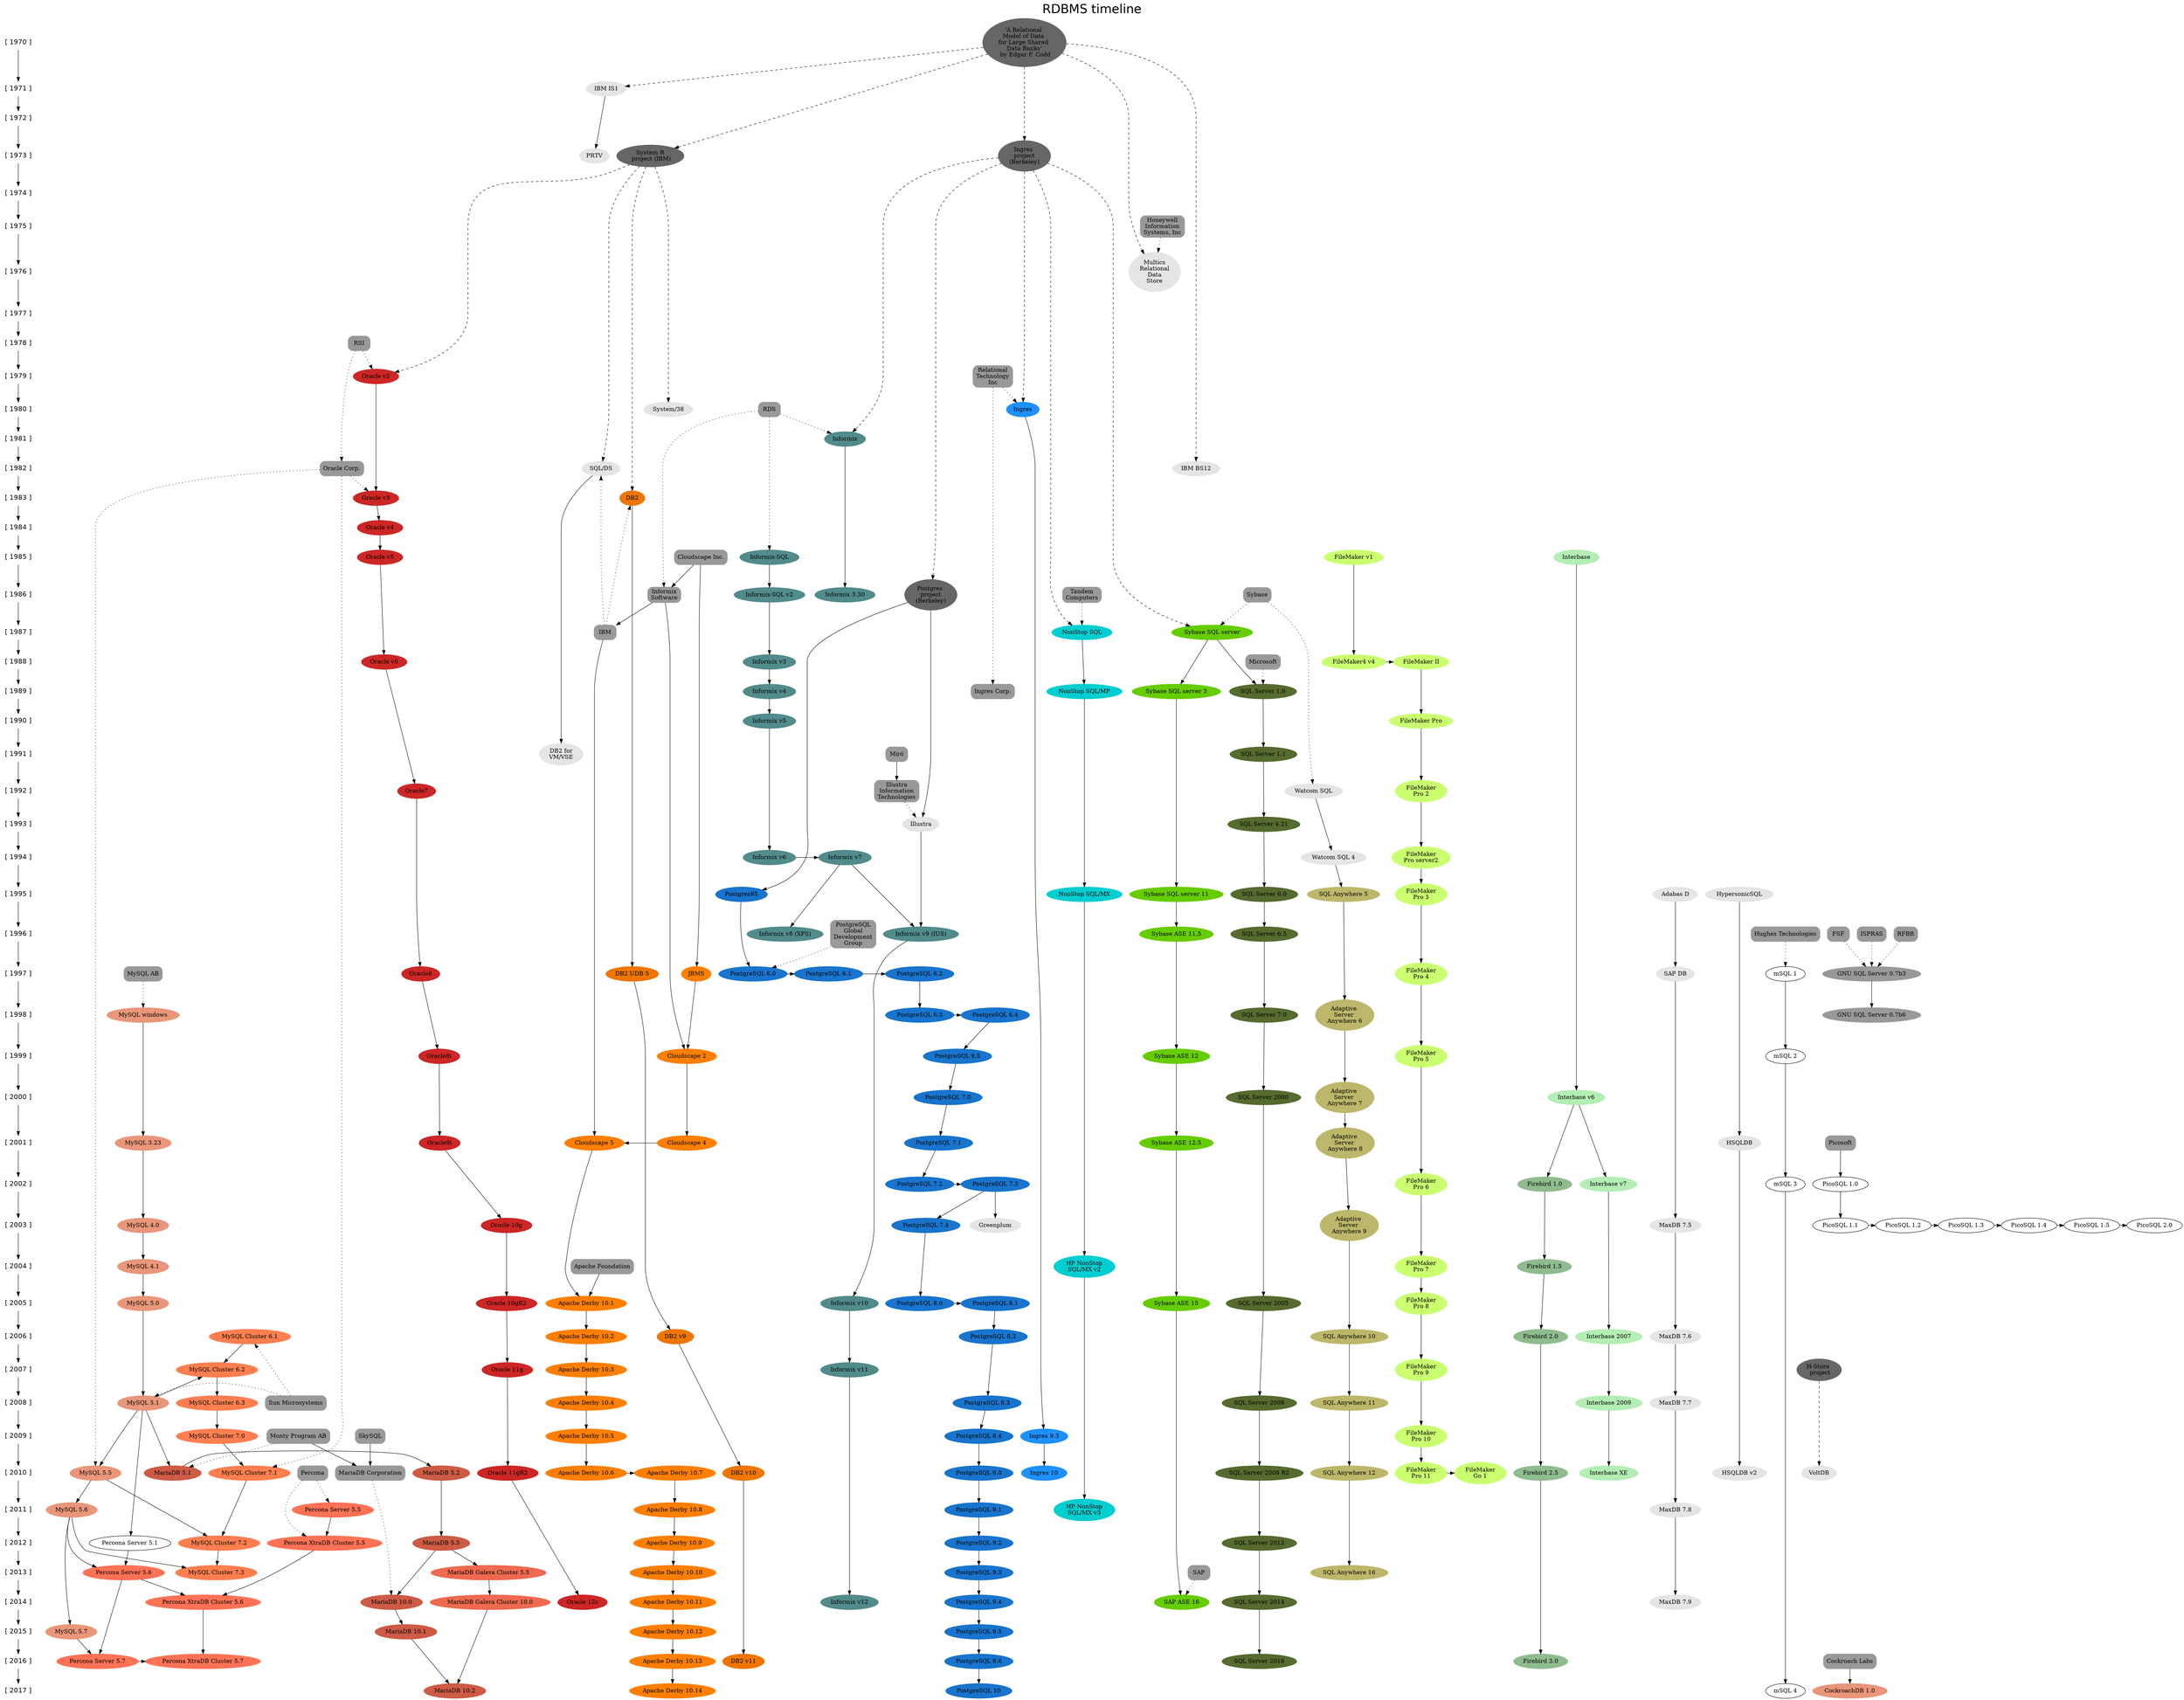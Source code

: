 /*
 * RDBMS timeline
 *
 * Author: Rafael Martinez Guerrero / PostgreSQL-es
 * E-mail: rafael@postgresql.org.es
 * Web: http://www.postgresql.org.es/
 *
 * GIT repository: http://www.github.com/rafaelma/rdbms-timeline
 *
 * The intention of the original project is to create a timeline diagram with
 * information about the main RDBMSs since the 70' up until now.
 *
 * This fork aims to make the original work a bit more complete, with
 * particular emphasis on open source RDBMSs.
 *
 * This is a work in progress. If you have information which can make
 * this diagram better, please do not hesitate to contact me or send a
 * patch via GitHub.
 */

digraph RDBMS_timeline {
K=4;
imap=yes;
rankdir=TB;
ratio=fill;

graph [
 fontname = "Helvetica"
 fontsize=30
 label="RDBMS timeline"
 labelloc=t
]

/* 
 * *********************
 *  Rank - definitions
 * *********************
*/

 {rank=same; "[ 1970 ]" "'A Relational \nModel of Data \nfor Large Shared \nData Banks'\n by Edgar F. Codd"}
 {rank=same; "[ 1971 ]" "IBM IS1"}
 {rank=same; "[ 1972 ]" }
 {rank=same; "[ 1973 ]" "PRTV" "System R\n project (IBM)" "Ingres \nproject\n(Berkeley)"}
 {rank=same; "[ 1974 ]" }
 {rank=same; "[ 1975 ]" }
 {rank=same; "[ 1976 ]" "Multics\nRelational\nData\nStore"}
 {rank=same; "[ 1977 ]" }
 {rank=same; "[ 1978 ]" }
 {rank=same; "[ 1979 ]" "Oracle v2"}
 {rank=same; "[ 1980 ]" "Ingres" "System/38"}
 {rank=same; "[ 1981 ]" "Informix"}
 {rank=same; "[ 1982 ]" "IBM BS12" "Oracle Corp." "SQL/DS"}
 {rank=same; "[ 1983 ]" "DB2" "Oracle v3"}
 {rank=same; "[ 1984 ]" "Oracle v4"}
 {rank=same; "[ 1985 ]" "FileMaker v1" "Informix-SQL" "Interbase" "Oracle v5"}
 {rank=same; "[ 1986 ]" "Informix\nSoftware" "Informix-SQL v2" "Informix 3.30" "Postgres \nproject\n(Berkeley)"}
 {rank=same; "[ 1987 ]" "NonStop SQL" "Sybase SQL server"}
 {rank=same; "[ 1988 ]" "FileMaker4 v4" "FileMaker II" "Informix v3" "Oracle v6"}
 {rank=same; "[ 1989 ]" "Informix v4" "Ingres Corp." "NonStop SQL/MP" "SQL Server 1.0" "Sybase SQL server 3"}
 {rank=same; "[ 1990 ]" "FileMaker Pro" "Informix v5"}
 {rank=same; "[ 1991 ]"  "DB2 for\nVM/VSE" "SQL Server 1.1"}
 {rank=same; "[ 1992 ]" "FileMaker\nPro 2" "Oracle7" "Watcom SQL"}
 {rank=same; "[ 1993 ]" "Illustra" "SQL Server 4.21"}
 {rank=same; "[ 1994 ]" "FileMaker\nPro server2" "Informix v6" "Informix v7" "Watcom SQL 4"}
 {rank=same; "[ 1995 ]" "Adabas D" "FileMaker\nPro 3" "HypersonicSQL" "NonStop SQL/MX" "Postgres95" "SQL Anywhere 5" "SQL Server 6.0" "Sybase SQL server 11"}
 {rank=same; "[ 1996 ]" "Informix v8 (XPS)" "Informix v9 (IUS)" "SQL Server 6.5" "Sybase ASE 11.5"}
 {rank=same; "[ 1997 ]" "DB2 UDB 5" "FileMaker\nPro 4" "PostgreSQL 6.0" "PostgreSQL 6.1" "PostgreSQL 6.2" "Oracle8" "SAP DB" "mSQL 1" "JBMS" "GNU SQL Server 0.7b3"}
 {rank=same; "[ 1998 ]" "Adaptive \nServer \nAnywhere 6" "MySQL windows" "PostgreSQL 6.3" "PostgreSQL 6.4" "SQL Server 7.0" "GNU SQL Server 0.7b6"}
 {rank=same; "[ 1999 ]" "FileMaker\nPro 5" "PostgreSQL 6.5" "Oracle8i" "Sybase ASE 12" "mSQL 2" "Cloudscape 2"}
 {rank=same; "[ 2000 ]" "Adaptive \nServer \nAnywhere 7" "Interbase v6" "PostgreSQL 7.0" "SQL Server 2000"}
 {rank=same; "[ 2001 ]" "Adaptive \nServer \nAnywhere 8" "HSQLDB" "MySQL 3.23" "Oracle9i" "PostgreSQL 7.1" "Sybase ASE 12.5" "Cloudscape 4" "Cloudscape 5"}
 {rank=same; "[ 2002 ]" "FileMaker\nPro 6" "Firebird 1.0" "Interbase v7" "PostgreSQL 7.2" "PostgreSQL 7.3" "mSQL 3" "PicoSQL 1.0"}
 {rank=same; "[ 2003 ]" "Adaptive \nServer \nAnywhere 9" "Greenplum" "MaxDB 7.5" "MySQL 4.0" "PostgreSQL 7.4" "Oracle 10g" "PicoSQL 1.1" "PicoSQL 1.2" "PicoSQL 1.3" "PicoSQL 1.4" "PicoSQL 1.5" "PicoSQL 2.0"}
 {rank=same; "[ 2004 ]" "FileMaker\nPro 7" "MySQL 4.1" "HP NonStop\nSQL/MX v2" "Firebird 1.5"}
 {rank=same; "[ 2005 ]" "FileMaker\nPro 8" "Informix v10" "MySQL 5.0" "PostgreSQL 8.0" "PostgreSQL 8.1" "Oracle 10gR2" "SQL Server 2005" "Sybase ASE 15" "Apache Derby 10.1"}
 {rank=same; "[ 2006 ]" "Firebird 2.0" "Interbase 2007" "MaxDB 7.6" "SQL Anywhere 10" "DB2 v9" "PostgreSQL 8.2" "MySQL Cluster 6.1" "Apache Derby 10.2"}
 {rank=same; "[ 2007 ]" "FileMaker\nPro 9" "H-Store \n project" "Informix v11" "Oracle 11g" "MySQL Cluster 6.2" "Apache Derby 10.3"}
 {rank=same; "[ 2008 ]" "Interbase 2009" "MySQL 5.1" "PostgreSQL 8.3" "MaxDB 7.7" "SQL Anywhere 11" "SQL Server 2008" "Sun Microsystems" "MySQL Cluster 6.3" "Apache Derby 10.4"}
 {rank=same; "[ 2009 ]" "FileMaker\nPro 10" "Ingres 9.3" "PostgreSQL 8.4" "MySQL Cluster 7.0" "Apache Derby 10.5"}
 {rank=same; "[ 2010 ]" "FileMaker\nPro 11" "FileMaker\nGo 1" "HSQLDB v2" "Interbase XE" "SQL Anywhere 12" "DB2 v10" "Ingres 10" "MariaDB 5.1" "MariaDB 5.2" "MySQL 5.5" "Oracle 11gR2" "PostgreSQL 9.0" "SQL Server 2008 R2" "VoltDB" "MySQL Cluster 7.1" "Firebird 2.5" "Apache Derby 10.6" "Apache Derby 10.7"}
 {rank=same; "[ 2011 ]" "HP NonStop\nSQL/MX v3" "MySQL 5.6" "Percona Server 5.5" "PostgreSQL 9.1" "Apache Derby 10.8"}
 {rank=same; "[ 2012 ]" "MariaDB 5.5" "PostgreSQL 9.2" "SQL Server 2012" "Percona XtraDB Cluster 5.5" "MySQL Cluster 7.2" "Apache Derby 10.9"}
 {rank=same; "[ 2013 ]" "SQL Anywhere 16" "PostgreSQL 9.3" "MariaDB Galera Cluster 5.5" "MySQL Cluster 7.3" "Percona Server 5.6" "Apache Derby 10.10"}
 {rank=same; "[ 2014 ]" "MariaDB 10.0" "MariaDB Galera Cluster 10.0" "Percona XtraDB Cluster 5.6" "PostgreSQL 9.4" "SQL Server 2014" "Oracle 12c" "SAP ASE 16" "Informix v12" "MaxDB 7.9" "Apache Derby 10.11"}
 {rank=same; "[ 2015 ]" "MariaDB 10.1" "MySQL 5.7" "PostgreSQL 9.5" "Apache Derby 10.12"}
 {rank=same; "[ 2016 ]" "Percona Server 5.7" "Percona XtraDB Cluster 5.7" "PostgreSQL 9.6" "Firebird 3.0" "SQL Server 2016"  "DB2 v11" "Apache Derby 10.13"}
 {rank=same; "[ 2017 ]" "CockroachDB 1.0" "MariaDB 10.2" "PostgreSQL 10" "mSQL 4" "Apache Derby 10.14"}


/* 
 * *******************
 * Year - nodes
 * *******************
*/

 "[ 1970 ]" [fontsize=16, fontname="Helvetica", shape = plaintext];
 "[ 1971 ]" [fontsize=16, fontname="Helvetica", shape = plaintext];
 "[ 1972 ]" [fontsize=16, fontname="Helvetica", shape = plaintext];
 "[ 1973 ]" [fontsize=16, fontname="Helvetica", shape = plaintext];
 "[ 1974 ]" [fontsize=16, fontname="Helvetica", shape = plaintext];
 "[ 1975 ]" [fontsize=16, fontname="Helvetica", shape = plaintext];
 "[ 1976 ]" [fontsize=16, fontname="Helvetica", shape = plaintext];
 "[ 1977 ]" [fontsize=16, fontname="Helvetica", shape = plaintext];
 "[ 1978 ]" [fontsize=16, fontname="Helvetica", shape = plaintext];
 "[ 1979 ]" [fontsize=16, fontname="Helvetica", shape = plaintext];
 "[ 1980 ]" [fontsize=16, fontname="Helvetica", shape = plaintext];
 "[ 1981 ]" [fontsize=16, fontname="Helvetica", shape = plaintext];
 "[ 1982 ]" [fontsize=16, fontname="Helvetica", shape = plaintext];
 "[ 1983 ]" [fontsize=16, fontname="Helvetica", shape = plaintext];
 "[ 1984 ]" [fontsize=16, fontname="Helvetica", shape = plaintext];
 "[ 1985 ]" [fontsize=16, fontname="Helvetica", shape = plaintext];
 "[ 1986 ]" [fontsize=16, fontname="Helvetica", shape = plaintext];
 "[ 1987 ]" [fontsize=16, fontname="Helvetica", shape = plaintext];
 "[ 1988 ]" [fontsize=16, fontname="Helvetica", shape = plaintext];
 "[ 1989 ]" [fontsize=16, fontname="Helvetica", shape = plaintext];
 "[ 1990 ]" [fontsize=16, fontname="Helvetica", shape = plaintext];
 "[ 1991 ]" [fontsize=16, fontname="Helvetica", shape = plaintext];
 "[ 1992 ]" [fontsize=16, fontname="Helvetica", shape = plaintext];
 "[ 1993 ]" [fontsize=16, fontname="Helvetica", shape = plaintext];
 "[ 1994 ]" [fontsize=16, fontname="Helvetica", shape = plaintext];
 "[ 1995 ]" [fontsize=16, fontname="Helvetica", shape = plaintext];
 "[ 1996 ]" [fontsize=16, fontname="Helvetica", shape = plaintext];
 "[ 1997 ]" [fontsize=16, fontname="Helvetica", shape = plaintext];
 "[ 1998 ]" [fontsize=16, fontname="Helvetica", shape = plaintext];
 "[ 1999 ]" [fontsize=16, fontname="Helvetica", shape = plaintext];
 "[ 2000 ]" [fontsize=16, fontname="Helvetica", shape = plaintext];
 "[ 2001 ]" [fontsize=16, fontname="Helvetica", shape = plaintext];
 "[ 2002 ]" [fontsize=16, fontname="Helvetica", shape = plaintext];
 "[ 2003 ]" [fontsize=16, fontname="Helvetica", shape = plaintext];
 "[ 2004 ]" [fontsize=16, fontname="Helvetica", shape = plaintext];
 "[ 2005 ]" [fontsize=16, fontname="Helvetica", shape = plaintext];
 "[ 2006 ]" [fontsize=16, fontname="Helvetica", shape = plaintext];
 "[ 2007 ]" [fontsize=16, fontname="Helvetica", shape = plaintext];
 "[ 2008 ]" [fontsize=16, fontname="Helvetica", shape = plaintext];
 "[ 2009 ]" [fontsize=16, fontname="Helvetica", shape = plaintext];
 "[ 2010 ]" [fontsize=16, fontname="Helvetica", shape = plaintext];
 "[ 2011 ]" [fontsize=16, fontname="Helvetica", shape = plaintext];
 "[ 2012 ]" [fontsize=16, fontname="Helvetica", shape = plaintext];
 "[ 2013 ]" [fontsize=16, fontname="Helvetica", shape = plaintext];
 "[ 2014 ]" [fontsize=16, fontname="Helvetica", shape = plaintext];
 "[ 2015 ]" [fontsize=16, fontname="Helvetica", shape = plaintext];
 "[ 2016 ]" [fontsize=16, fontname="Helvetica", shape = plaintext];
 "[ 2017 ]" [fontsize=16, fontname="Helvetica", shape = plaintext];


/* 
 * ************************ 
 * Year - relations
 * ************************
*/

"[ 1970 ]" -> "[ 1971 ]" -> "[ 1972 ]" -> "[ 1973 ]" -> "[ 1974 ]" -> "[ 1975 ]" -> "[ 1976 ]" -> "[ 1977 ]" -> "[ 1978 ]" -> "[ 1979 ]" -> "[ 1980 ]" -> "[ 1981 ]" -> "[ 1982 ]" -> "[ 1983 ]" -> "[ 1984 ]" -> "[ 1985 ]" -> "[ 1986 ]" -> "[ 1987 ]" -> "[ 1988 ]" -> "[ 1989 ]" -> "[ 1990 ]" -> "[ 1991 ]" -> "[ 1992 ]" -> "[ 1993 ]" -> "[ 1994 ]" -> "[ 1995 ]" -> "[ 1996 ]" -> "[ 1997 ]" -> "[ 1998 ]" -> "[ 1999 ]" -> "[ 2000 ]" -> "[ 2001 ]" -> "[ 2002 ]" -> "[ 2003 ]" -> "[ 2004 ]" -> "[ 2005 ]" -> "[ 2006 ]" -> "[ 2007 ]" -> "[ 2008 ]" -> "[ 2009 ]" -> "[ 2010 ]" -> "[ 2011 ]" -> "[ 2012 ]" -> "[ 2013 ]" -> "[ 2014 ]" -> "[ 2015 ]" -> "[ 2016 ]" -> "[ 2017 ]"


/* 
 *
 * Paper / Project - nodes
 *
 */

"'A Relational \nModel of Data \nfor Large Shared \nData Banks'\n by Edgar F. Codd" [style=dotted, style="filled,rounded", color="grey40"];

"H-Store \n project" [style="filled", color="grey40"];
"Ingres \nproject\n(Berkeley)" [style="filled", color="grey40"];
"Postgres \nproject\n(Berkeley)" [style="filled", color="grey40"];
"System R\n project (IBM)" [style="filled", color="grey40"];


/* 
 * 
 * Company  - nodes
 *
 */

"Apache Foundation" [style=dotted, shape=box, style="filled,rounded", color="grey60"];

"Cockroach Labs" [style=dotted, shape=box, style="filled,rounded", color="grey60"];

"Cloudscape Inc." [style=dotted, shape=box, style="filled,rounded", color="grey60"];

"FSF" [style=dotted, shape=box, style="filled,rounded", color="grey60"];

"Honeywell\nInformation\nSystems, Inc" [style=dotted, shape=box, style="filled,rounded", color="grey60"];

"Hughes Technologies" [style=dotted, shape=box, style="filled,rounded", color="grey60"];

"IBM" [style=dotted, shape=box, style="filled,rounded", color="grey60"];

"Illustra\nInformation\nTechnologies" [style=dotted, shape=box, style="filled,rounded", color="grey60"];

"Informix\nSoftware" [style=dotted, shape=box style="filled,rounded", color="grey60"];

"Cloudscape Inc." -> "Informix\nSoftware"
"Informix\nSoftware" -> "IBM"

"Ingres Corp." [style=dotted, shape=box style="filled,rounded", color="grey60"];

"ISPRAS" [style=dotted, shape=box, style="filled,rounded", color="grey60"];

"MariaDB Corporation" [style=dotted, shape=box style="filled,rounded", color="grey60"];

"Microsoft" [style=dotted, shape=box style="filled,rounded", color="grey60"];

"Miró"  [style=dotted, shape=box style="filled,rounded", color="grey60"];

"Monty Program AB" [style=dotted, shape=box style="filled,rounded", color="grey60"];

"MySQL AB" [style=dotted, shape=box style="filled,rounded", color="grey60"];

"Oracle Corp." [style=dotted, shape=box style="filled,rounded", color="grey60"];

"Percona" [style=dotted, shape=box style="filled,rounded", color="grey60"];

"Picosoft" [style=dotted, shape=box style="filled,rounded", color="grey60"];

"PostgreSQL\nGlobal\nDevelopment\nGroup" [style=dotted, shape=box style="filled,rounded", color="grey60"];

"RDS"  [style=dotted, shape=box style="filled,rounded", color="grey60"];

"Relational\nTechnology\nInc"  [style=dotted, shape=box style="filled,rounded", color="grey60"];

"RFBR" [style=dotted, shape=box, style="filled,rounded", color="grey60"];

"RSI" [style=dotted, shape=box style="filled,rounded", color="grey60"];

"SkySQL" [style=dotted, shape=box style="filled,rounded", color="grey60"];

"Sun Microsystems" [style=dotted, shape=box style="filled,rounded", color="grey60"];

"Sybase" [style=dotted, shape=box style="filled,rounded", color="grey60"];

"SAP" [style=dotted, shape=box style="filled,rounded", color="grey60"];

"Tandem\nComputers" [style=dotted, shape=box style="filled,rounded", color="grey60"];

"Monty Program AB" -> "MariaDB Corporation"
"SkySQL" -> "MariaDB Corporation"

/* 
 * 
 * Database  - nodes
 *
 */


"Adabas D" [style=filled, color=grey90];
"SAP DB" [style=filled, color=grey90];
"MaxDB 7.5" [style=filled, color=grey90];
"MaxDB 7.6" [style=filled, color=grey90];
"MaxDB 7.7" [style=filled, color=grey90];
"MaxDB 7.8" [style=filled, color=grey90];
"MaxDB 7.9" [style=filled, color=grey90];


/* CockroachDB */


"CockroachDB 1.0" [style=filled, color=darksalmon];


/* Derby */


"JBMS" [style=filled, color=darkorange1];
"Cloudscape 2" [style=filled, color=darkorange1];
"Cloudscape 4" [style=filled, color=darkorange1];
"Cloudscape 5" [style=filled, color=darkorange1];
"Apache Derby 10.1" [style=filled, color=darkorange1];
"Apache Derby 10.2" [style=filled, color=darkorange1];
"Apache Derby 10.3" [style=filled, color=darkorange1];
"Apache Derby 10.4" [style=filled, color=darkorange1];
"Apache Derby 10.5" [style=filled, color=darkorange1];
"Apache Derby 10.6" [style=filled, color=darkorange1];
"Apache Derby 10.7" [style=filled, color=darkorange1];
"Apache Derby 10.8" [style=filled, color=darkorange1];
"Apache Derby 10.9" [style=filled, color=darkorange1];
"Apache Derby 10.10" [style=filled, color=darkorange1];
"Apache Derby 10.11" [style=filled, color=darkorange1];
"Apache Derby 10.12" [style=filled, color=darkorange1];
"Apache Derby 10.13" [style=filled, color=darkorange1];
"Apache Derby 10.14" [style=filled, color=darkorange1];


/* DB2 */

"DB2" [style=filled, color=darkorange2];
"DB2 UDB 5" [style=filled, color=darkorange2];
"DB2 v9" [style=filled, color=darkorange2];
"DB2 v10" [style=filled, color=darkorange2];
"DB2 v11" [style=filled, color=darkorange2];

/* Filemaker */

"FileMaker v1" [style=filled, color=darkolivegreen1];
"FileMaker4 v4" [style=filled, color=darkolivegreen1];
"FileMaker II" [style=filled, color=darkolivegreen1];
"FileMaker Pro" [style=filled, color=darkolivegreen1];
"FileMaker\nPro 2" [style=filled, color=darkolivegreen1];
"FileMaker\nPro server2" [style=filled, color=darkolivegreen1];
"FileMaker\nPro 3" [style=filled, color=darkolivegreen1];
"FileMaker\nPro 4" [style=filled, color=darkolivegreen1];
"FileMaker\nPro 5" [style=filled, color=darkolivegreen1];
"FileMaker\nPro 6" [style=filled, color=darkolivegreen1];
"FileMaker\nPro 7" [style=filled, color=darkolivegreen1];
"FileMaker\nPro 8" [style=filled, color=darkolivegreen1];
"FileMaker\nPro 9" [style=filled, color=darkolivegreen1];
"FileMaker\nPro 10" [style=filled, color=darkolivegreen1];
"FileMaker\nPro 11" [style=filled, color=darkolivegreen1];
"FileMaker\nGo 1" [style=filled, color=darkolivegreen1];


"Ingres" [style=filled, color=dodgerblue];
"Ingres 9.3" [style=filled, color=dodgerblue];
"Ingres 10" [style=filled, color=dodgerblue];

"Interbase" [style=filled, color=darkseagreen2];
"Interbase v6" [style=filled, color=darkseagreen2];
"Interbase v7" [style=filled, color=darkseagreen2];
"Interbase 2007" [style=filled, color=darkseagreen2];
"Interbase 2009" [style=filled, color=darkseagreen2];
"Interbase XE" [style=filled, color=darkseagreen2];


"Firebird 1.0" [style=filled, color=darkseagreen];
"Firebird 1.5" [style=filled, color=darkseagreen];
"Firebird 2.0" [style=filled, color=darkseagreen];
"Firebird 2.5" [style=filled, color=darkseagreen];
"Firebird 3.0" [style=filled, color=darkseagreen];


"MariaDB 5.1" [style=filled, color=coral3];
"MariaDB 5.2" [style=filled, color=coral3];
"MariaDB 5.5" [style=filled, color=coral3];
"MariaDB 10.0" [style=filled, color=coral3];
"MariaDB 10.1" [style=filled, color=coral3];
"MariaDB 10.2" [style=filled, color=coral3];

"MariaDB Galera Cluster 5.5" [style=filled, color=coral2];
"MariaDB Galera Cluster 10.0" [style=filled, color=coral2];

"Percona Server 5.5" [style=filled, color=coral1];
"Percona Server 5.6" [style=filled, color=coral1];
"Percona Server 5.7" [style=filled, color=coral1];

"Percona XtraDB Cluster 5.5" [style=filled, color=coral1];
"Percona XtraDB Cluster 5.6" [style=filled, color=coral1];
"Percona XtraDB Cluster 5.7" [style=filled, color=coral1];



/* Greenplum */

"Greenplum" [style=filled, color=grey90];


/* GNU SQL Server */

"GNU SQL Server 0.7b3" [style=filled, color=grey60];
"GNU SQL Server 0.7b6" [style=filled, color=grey60];


"HypersonicSQL" [style=filled, color=grey90];
"HSQLDB" [style=filled, color=grey90];
"HSQLDB v2" [style=filled, color=grey90];



"IBM IS1" [style=filled, color=grey90];
"PRTV" [style=filled, color=grey90];


"Illustra" [style=filled, color=grey90];


"Informix" [style=filled, color=darkslategray4];
"Informix 3.30" [style=filled, color=darkslategray4];
"Informix-SQL" [style=filled, color=darkslategray4];
"Informix-SQL v2" [style=filled, color=darkslategray4];
"Informix v3" [style=filled, color=darkslategray4];
"Informix v4" [style=filled, color=darkslategray4];
"Informix v5" [style=filled, color=darkslategray4];
"Informix v6" [style=filled, color=darkslategray4];
"Informix v7" [style=filled, color=darkslategray4];
"Informix v8 (XPS)" [style=filled, color=darkslategray4];
"Informix v9 (IUS)" [style=filled, color=darkslategray4];
"Informix v10" [style=filled, color=darkslategray4];
"Informix v11" [style=filled, color=darkslategray4];
"Informix v12" [style=filled, color=darkslategray4];

/* MySQL */

"MySQL windows" [style=filled, color=darksalmon];
"MySQL 3.23" [style=filled, color=darksalmon];
"MySQL 4.0" [style=filled, color=darksalmon];
"MySQL 4.1" [style=filled, color=darksalmon];
"MySQL 5.0" [style=filled, color=darksalmon];
"MySQL 5.1" [style=filled, color=darksalmon];
"MySQL 5.5" [style=filled, color=darksalmon];
"MySQL 5.6" [style=filled, color=darksalmon];
"MySQL 5.7" [style=filled, color=darksalmon];

"MySQL Cluster 6.1" [style=filled, color=coral];
"MySQL Cluster 6.2" [style=filled, color=coral];
"MySQL Cluster 6.3" [style=filled, color=coral];
"MySQL Cluster 7.0" [style=filled, color=coral];
"MySQL Cluster 7.1" [style=filled, color=coral];
"MySQL Cluster 7.2" [style=filled, color=coral];
"MySQL Cluster 7.3" [style=filled, color=coral];

/* NonStop SQL */

"NonStop SQL" [style=filled, color=darkturquoise];
"NonStop SQL/MP" [style=filled, color=darkturquoise];
"NonStop SQL/MX" [style=filled, color=darkturquoise];
"HP NonStop\nSQL/MX v2" [style=filled, color=darkturquoise];
"HP NonStop\nSQL/MX v3" [style=filled, color=darkturquoise];

/* Oracle */

"Oracle v2" [style=filled, color=firebrick3];
"Oracle v3" [style=filled, color=firebrick3];
"Oracle v4" [style=filled, color=firebrick3];
"Oracle v5" [style=filled, color=firebrick3];
"Oracle v6" [style=filled, color=firebrick3];
"Oracle7" [style=filled, color=firebrick3];
"Oracle8" [style=filled, color=firebrick3];
"Oracle8i" [style=filled, color=firebrick3];
"Oracle9i" [style=filled, color=firebrick3];
"Oracle 10g" [style=filled, color=firebrick3];
"Oracle 10gR2" [style=filled, color=firebrick3];
"Oracle 11g" [style=filled, color=firebrick3];
"Oracle 11gR2" [style=filled, color=firebrick3];
"Oracle 12c" [style=filled, color=firebrick3];


/* PostgreSQL */

"Postgres95" [style=filled, color=dodgerblue3];
"PostgreSQL 6.0" [style=filled, color=dodgerblue3];
"PostgreSQL 6.1" [style=filled, color=dodgerblue3];
"PostgreSQL 6.2" [style=filled, color=dodgerblue3];
"PostgreSQL 6.3" [style=filled, color=dodgerblue3];
"PostgreSQL 6.4" [style=filled, color=dodgerblue3];
"PostgreSQL 6.5" [style=filled, color=dodgerblue3];
"PostgreSQL 7.0" [style=filled, color=dodgerblue3];
"PostgreSQL 7.1" [style=filled, color=dodgerblue3];
"PostgreSQL 7.2" [style=filled, color=dodgerblue3];
"PostgreSQL 7.3" [style=filled, color=dodgerblue3];
"PostgreSQL 7.4" [style=filled, color=dodgerblue3];
"PostgreSQL 8.0" [style=filled, color=dodgerblue3];
"PostgreSQL 8.1" [style=filled, color=dodgerblue3];
"PostgreSQL 8.2" [style=filled, color=dodgerblue3];
"PostgreSQL 8.3" [style=filled, color=dodgerblue3];
"PostgreSQL 8.4" [style=filled, color=dodgerblue3];
"PostgreSQL 9.0" [style=filled, color=dodgerblue3];
"PostgreSQL 9.1" [style=filled, color=dodgerblue3];
"PostgreSQL 9.2" [style=filled, color=dodgerblue3];
"PostgreSQL 9.3" [style=filled, color=dodgerblue3];
"PostgreSQL 9.4" [style=filled, color=dodgerblue3];
"PostgreSQL 9.5" [style=filled, color=dodgerblue3];
"PostgreSQL 9.6" [style=filled, color=dodgerblue3];
"PostgreSQL 10" [style=filled, color=dodgerblue3];


/* Microsoft SQL Server */

"SQL Server 1.0" [style=filled, color=darkolivegreen];
"SQL Server 1.1" [style=filled, color=darkolivegreen];
"SQL Server 4.21" [style=filled, color=darkolivegreen];
"SQL Server 6.0" [style=filled, color=darkolivegreen];
"SQL Server 6.5" [style=filled, color=darkolivegreen];
"SQL Server 7.0" [style=filled, color=darkolivegreen];
"SQL Server 2000" [style=filled, color=darkolivegreen];
"SQL Server 2005" [style=filled, color=darkolivegreen];
"SQL Server 2008" [style=filled, color=darkolivegreen];
"SQL Server 2008 R2" [style=filled, color=darkolivegreen];
"SQL Server 2012" [style=filled, color=darkolivegreen];
"SQL Server 2014" [style=filled, color=darkolivegreen];
"SQL Server 2016" [style=filled, color=darkolivegreen];

/* SQL Anywhere */

"Watcom SQL" [style=filled, color=grey90];
"Watcom SQL 4" [style=filled, color=grey90];
"SQL Anywhere 5" [style=filled, color=darkkhaki];
"Adaptive \nServer \nAnywhere 6" [style=filled, color=darkkhaki];
"Adaptive \nServer \nAnywhere 7" [style=filled, color=darkkhaki];
"Adaptive \nServer \nAnywhere 8" [style=filled, color=darkkhaki];
"Adaptive \nServer \nAnywhere 9" [style=filled, color=darkkhaki];
"SQL Anywhere 10" [style=filled, color=darkkhaki];
"SQL Anywhere 11" [style=filled, color=darkkhaki];
"SQL Anywhere 12" [style=filled, color=darkkhaki];
"SQL Anywhere 16" [style=filled, color=darkkhaki];

/* Sybase */

"Sybase SQL server" [style=filled, color=chartreuse3];
"Sybase SQL server 3" [style=filled, color=chartreuse3];
"Sybase SQL server 11" [style=filled, color=chartreuse3];
"Sybase ASE 11.5" [style=filled, color=chartreuse3];
"Sybase ASE 12" [style=filled, color=chartreuse3];
"Sybase ASE 12.5" [style=filled, color=chartreuse3];
"Sybase ASE 15" [style=filled, color=chartreuse3];
"SAP ASE 16" [style=filled, color=chartreuse3];


"SQL/DS" [style=filled, color=grey90];
"DB2 for\nVM/VSE" [style=filled, color=grey90];

"System/38" [style=filled, color=grey90];

"IBM BS12" [style=filled, color=grey90];
"Multics\nRelational\nData\nStore" [style=filled, color=grey90];
"VoltDB" [style=filled, color=grey90];

/* 
 *
 * Paper / Project / database - relations
 *
 */

"'A Relational \nModel of Data \nfor Large Shared \nData Banks'\n by Edgar F. Codd" -> "Ingres \nproject\n(Berkeley)" [style=dashed];
"'A Relational \nModel of Data \nfor Large Shared \nData Banks'\n by Edgar F. Codd" -> "System R\n project (IBM)" [style=dashed];
"'A Relational \nModel of Data \nfor Large Shared \nData Banks'\n by Edgar F. Codd" -> "IBM IS1" [style=dashed];
"'A Relational \nModel of Data \nfor Large Shared \nData Banks'\n by Edgar F. Codd" -> "IBM BS12" [style=dashed];
"'A Relational \nModel of Data \nfor Large Shared \nData Banks'\n by Edgar F. Codd" -> "Multics\nRelational\nData\nStore" [style=dashed];


"H-Store \n project" -> "VoltDB" [style=dashed];

"Ingres \nproject\n(Berkeley)" -> "Informix" [style=dashed];
"Ingres \nproject\n(Berkeley)" -> "NonStop SQL" [style=dashed];
"Ingres \nproject\n(Berkeley)" -> "Postgres \nproject\n(Berkeley)" [style=dashed];
"Ingres \nproject\n(Berkeley)" -> "Sybase SQL server" [style=dashed];
"Ingres \nproject\n(Berkeley)" -> "Ingres" [style=dashed];

"Postgres \nproject\n(Berkeley)" -> "Illustra";
"Postgres \nproject\n(Berkeley)" -> "Postgres95";

"System R\n project (IBM)" -> "DB2" [style=dashed];
"System R\n project (IBM)" -> "System/38" [style=dashed];
"System R\n project (IBM)" -> "SQL/DS" [style=dashed];
"System R\n project (IBM)" -> "Oracle v2" [style=dashed];

/* 
 * 
 * Company / database - relations
 *
 */

"Cloudscape Inc." -> "JBMS";
"Informix\nSoftware" -> "Cloudscape 2";
"IBM" -> "Cloudscape 5";
"Apache Foundation" -> "Apache Derby 10.1";

"Cockroach Labs" -> "CockroachDB 1.0";

"FSF" -> "GNU SQL Server 0.7b3" [style=dotted];
"ISPRAS" -> "GNU SQL Server 0.7b3" [style=dotted];
"RFBR" -> "GNU SQL Server 0.7b3" [style=dotted];

"Honeywell\nInformation\nSystems, Inc" -> "Multics\nRelational\nData\nStore" [style=dotted];

"Hughes Technologies" -> "mSQL 1" [style=dotted];

"IBM" -> "DB2" [style=dotted];
"IBM" -> "SQL/DS" [style=dotted];

"Illustra\nInformation\nTechnologies" -> "Illustra" [style=dotted];

/*"Informix\nSoftware" -> "Informix-SQL v2" [style=dotted];*/

"MariaDB Corporation" -> "MariaDB 10.0" [style=dotted];

"Microsoft" -> "SQL Server 1.0" [style=dotted];

"Miró" -> "Illustra\nInformation\nTechnologies";

"Monty Program AB" -> "MariaDB 5.1" [style=dotted];

"MySQL AB" -> "MySQL windows" [style=dotted];

"Oracle Corp." -> "Oracle v3" [style=dotted];
"Oracle Corp." -> "MySQL 5.5" [style=dotted];
"Oracle Corp." -> "MySQL Cluster 7.1" [style=dotted];

"Percona" -> "Percona Server 5.5" [style=dotted];
"Percona" -> "Percona XtraDB Cluster 5.5" [style=dotted];

"Picosoft" -> "PicoSQL 1.0"

"PostgreSQL\nGlobal\nDevelopment\nGroup" -> "PostgreSQL 6.0" [style=dotted];

"RDS" -> "Informix" [style=dotted];
"RDS" -> "Informix-SQL" [style=dotted];
"RDS" -> "Informix\nSoftware" [style=dotted];

"Relational\nTechnology\nInc" -> "Ingres" [style=dotted];
"Relational\nTechnology\nInc" -> "Ingres Corp." [style=dotted];

"RSI" -> "Oracle v2" [style=dotted];
"RSI" -> "Oracle Corp." [style=dotted];

"Sun Microsystems" -> "MySQL 5.1" [style=dotted];
"Sun Microsystems" -> "MySQL Cluster 6.1" [style=dotted];

"Sybase" -> "Sybase SQL server" [style=dotted];
"SAP" -> "SAP ASE 16" [style=dotted];
"Sybase" -> "Watcom SQL" [style=dotted];

"Tandem\nComputers" -> "NonStop SQL" [style=dotted];


/* 
 *
 * Database - relations
 *
 */



"Adabas D" -> "SAP DB" -> "MaxDB 7.5" -> "MaxDB 7.6" -> "MaxDB 7.7" -> "MaxDB 7.8" -> "MaxDB 7.9";

"DB2" -> "DB2 UDB 5" -> "DB2 v9" -> "DB2 v10" -> "DB2 v11";

"JBMS" -> "Cloudscape 2" -> "Cloudscape 4" -> "Cloudscape 5" -> "Apache Derby 10.1" -> "Apache Derby 10.2" -> "Apache Derby 10.3" -> "Apache Derby 10.4" -> "Apache Derby 10.5" -> "Apache Derby 10.6" -> "Apache Derby 10.7" -> "Apache Derby 10.8" -> "Apache Derby 10.9" -> "Apache Derby 10.10" -> "Apache Derby 10.11" -> "Apache Derby 10.12" -> "Apache Derby 10.13" -> "Apache Derby 10.14";

"FileMaker v1" -> "FileMaker4 v4" -> "FileMaker II" -> "FileMaker Pro" -> "FileMaker\nPro 2" -> "FileMaker\nPro server2" -> "FileMaker\nPro 3" -> "FileMaker\nPro 4" -> "FileMaker\nPro 5" -> "FileMaker\nPro 6" -> "FileMaker\nPro 7" ->  "FileMaker\nPro 8" -> "FileMaker\nPro 9" ->  "FileMaker\nPro 10" ->  "FileMaker\nPro 11" ->  "FileMaker\nGo 1";

"HypersonicSQL" -> "HSQLDB" -> "HSQLDB v2";

"IBM IS1" -> "PRTV";

"Illustra" -> "Informix v9 (IUS)";

"Informix" -> "Informix 3.30";
"Informix-SQL" -> "Informix-SQL v2" -> "Informix v3" -> "Informix v4" -> "Informix v5" -> "Informix v6" -> "Informix v7" -> "Informix v8 (XPS)" ;
"Informix v7" -> "Informix v9 (IUS)" -> "Informix v10" -> "Informix v11" -> "Informix v12";

"Ingres" -> "Ingres 9.3" -> "Ingres 10";

"Interbase" -> "Interbase v6" -> "Interbase v7" -> "Interbase 2007" -> "Interbase 2009" -> "Interbase XE";
"Interbase v6" -> "Firebird 1.0" -> "Firebird 1.5" -> "Firebird 2.0" -> "Firebird 2.5" -> "Firebird 3.0";

"mSQL 1" -> "mSQL 2" -> "mSQL 3" -> "mSQL 4"

"MariaDB 5.1" -> "MariaDB 5.2" -> "MariaDB 5.5" -> "MariaDB 10.0" -> "MariaDB 10.1" -> "MariaDB 10.2";
"MariaDB Galera Cluster 5.5" -> "MariaDB Galera Cluster 10.0";
"MariaDB 5.5" -> "MariaDB Galera Cluster 5.5";
"MariaDB Galera Cluster 10.0" -> "MariaDB 10.2";

"MySQL windows" -> "MySQL 3.23" -> "MySQL 4.0" -> "MySQL 4.1" -> "MySQL 5.0" -> "MySQL 5.1" -> "MySQL 5.5" -> "MySQL 5.6" -> "MySQL 5.7";
"MySQL 5.1" -> "MariaDB 5.1";

"Percona Server 5.1" -> "Percona Server 5.6" -> "Percona Server 5.7"
"MySQL 5.1" -> "Percona Server 5.1"
"MySQL 5.6" -> "Percona Server 5.6"
"MySQL 5.7" -> "Percona Server 5.7"

"Percona XtraDB Cluster 5.5" -> "Percona XtraDB Cluster 5.6" -> "Percona XtraDB Cluster 5.7"
"Percona Server 5.5" -> "Percona XtraDB Cluster 5.5"
"Percona Server 5.6" -> "Percona XtraDB Cluster 5.6"
"Percona Server 5.7" -> "Percona XtraDB Cluster 5.7"

"MySQL Cluster 6.1" -> "MySQL Cluster 6.2";
"MySQL Cluster 6.2" -> "MySQL Cluster 6.3";
"MySQL Cluster 6.3" -> "MySQL Cluster 7.0";
"MySQL Cluster 7.0" -> "MySQL Cluster 7.1";
"MySQL Cluster 7.1" -> "MySQL Cluster 7.2";
"MySQL Cluster 7.2" -> "MySQL Cluster 7.3";

"MySQL 5.1" -> "MySQL Cluster 6.2";
"MySQL 5.5" -> "MySQL Cluster 7.2";
"MySQL 5.6" -> "MySQL Cluster 7.3";

"NonStop SQL" -> "NonStop SQL/MP" -> "NonStop SQL/MX" -> "HP NonStop\nSQL/MX v2" -> "HP NonStop\nSQL/MX v3";

"Oracle v2" -> "Oracle v3" -> "Oracle v4" -> "Oracle v5" -> "Oracle v6" -> "Oracle7" -> "Oracle8" -> "Oracle8i" -> "Oracle9i" -> "Oracle 10g" -> "Oracle 10gR2" -> "Oracle 11g" -> "Oracle 11gR2" -> "Oracle 12c";

"PicoSQL 1.0" -> "PicoSQL 1.1" -> "PicoSQL 1.2" -> "PicoSQL 1.3" -> "PicoSQL 1.4" -> "PicoSQL 1.5" -> "PicoSQL 2.0";

"Postgres95" -> "PostgreSQL 6.0";
"PostgreSQL 6.0" -> "PostgreSQL 6.1";
"PostgreSQL 6.1" -> "PostgreSQL 6.2"; 
"PostgreSQL 6.2" -> "PostgreSQL 6.3"; 
"PostgreSQL 6.3" -> "PostgreSQL 6.4"; 
"PostgreSQL 6.4" -> "PostgreSQL 6.5";
"PostgreSQL 6.5" -> "PostgreSQL 7.0";
"PostgreSQL 7.0" -> "PostgreSQL 7.1"; 
"PostgreSQL 7.1" -> "PostgreSQL 7.2"; 
"PostgreSQL 7.2" -> "PostgreSQL 7.3"; 
"PostgreSQL 7.3" -> "PostgreSQL 7.4";
"PostgreSQL 7.4" -> "PostgreSQL 8.0";
"PostgreSQL 8.0" -> "PostgreSQL 8.1";
"PostgreSQL 8.1" -> "PostgreSQL 8.2";
"PostgreSQL 8.2" -> "PostgreSQL 8.3";
"PostgreSQL 8.3" -> "PostgreSQL 8.4";
"PostgreSQL 8.4" -> "PostgreSQL 9.0";
"PostgreSQL 9.0" -> "PostgreSQL 9.1";
"PostgreSQL 9.1" -> "PostgreSQL 9.2";
"PostgreSQL 9.2" -> "PostgreSQL 9.3";
"PostgreSQL 9.3" -> "PostgreSQL 9.4";
"PostgreSQL 9.4" -> "PostgreSQL 9.5";
"PostgreSQL 9.5" -> "PostgreSQL 9.6";
"PostgreSQL 9.6" -> "PostgreSQL 10";

"PostgreSQL 7.3" -> "Greenplum";


"GNU SQL Server 0.7b3" -> "GNU SQL Server 0.7b6";

"SQL/DS" -> "DB2 for\nVM/VSE";

"SQL Server 1.0" -> "SQL Server 1.1" -> "SQL Server 4.21" -> "SQL Server 6.0" -> "SQL Server 6.5" -> "SQL Server 7.0" -> "SQL Server 2000" -> "SQL Server 2005" -> "SQL Server 2008"  -> "SQL Server 2008 R2" -> "SQL Server 2012" -> "SQL Server 2014" -> "SQL Server 2016"

"Sybase SQL server" -> "SQL Server 1.0";
"Sybase SQL server" -> "Sybase SQL server 3";
"Sybase SQL server 3" -> "Sybase SQL server 11" -> "Sybase ASE 11.5" -> "Sybase ASE 12" -> "Sybase ASE 12.5" -> "Sybase ASE 15" -> "SAP ASE 16";


"Watcom SQL" -> "Watcom SQL 4" -> "SQL Anywhere 5" -> "Adaptive \nServer \nAnywhere 6" -> "Adaptive \nServer \nAnywhere 7" -> "Adaptive \nServer \nAnywhere 8" -> "Adaptive \nServer \nAnywhere 9" -> "SQL Anywhere 10" -> "SQL Anywhere 11" -> "SQL Anywhere 12" -> "SQL Anywhere 16";

}

